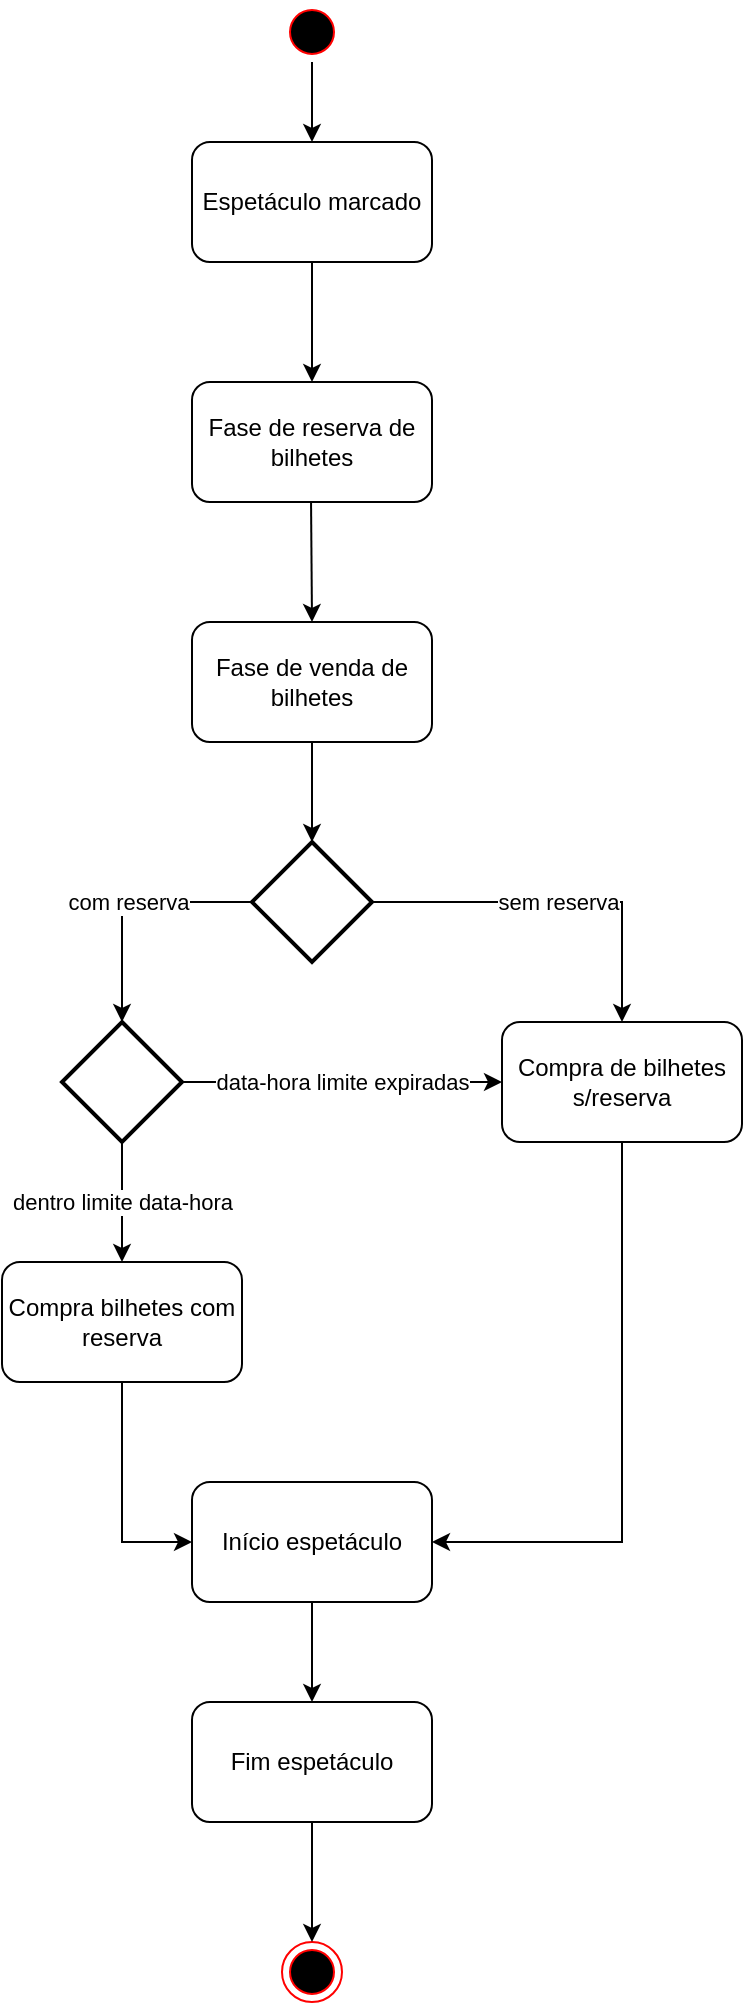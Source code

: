 <mxfile version="26.0.16">
  <diagram name="Página-1" id="WbtgjmMOUl-2joLJ4ouv">
    <mxGraphModel dx="1261" dy="801" grid="1" gridSize="10" guides="1" tooltips="1" connect="1" arrows="1" fold="1" page="1" pageScale="1" pageWidth="827" pageHeight="1169" math="0" shadow="0">
      <root>
        <mxCell id="0" />
        <mxCell id="1" parent="0" />
        <mxCell id="R7wfPo-XbXx_l8aQy3f_-1" value="" style="ellipse;html=1;shape=startState;fillColor=#000000;strokeColor=#ff0000;" vertex="1" parent="1">
          <mxGeometry x="360" y="60" width="30" height="30" as="geometry" />
        </mxCell>
        <mxCell id="R7wfPo-XbXx_l8aQy3f_-3" value="Fase de reserva de bilhetes" style="rounded=1;whiteSpace=wrap;html=1;" vertex="1" parent="1">
          <mxGeometry x="315" y="250" width="120" height="60" as="geometry" />
        </mxCell>
        <mxCell id="R7wfPo-XbXx_l8aQy3f_-4" value="" style="endArrow=classic;html=1;rounded=0;" edge="1" parent="1">
          <mxGeometry width="50" height="50" relative="1" as="geometry">
            <mxPoint x="374.52" y="310" as="sourcePoint" />
            <mxPoint x="375" y="370" as="targetPoint" />
          </mxGeometry>
        </mxCell>
        <mxCell id="R7wfPo-XbXx_l8aQy3f_-5" value="Compra de bilhetes&lt;div&gt;s/reserva&lt;/div&gt;" style="rounded=1;whiteSpace=wrap;html=1;" vertex="1" parent="1">
          <mxGeometry x="470" y="570" width="120" height="60" as="geometry" />
        </mxCell>
        <mxCell id="R7wfPo-XbXx_l8aQy3f_-6" value="com reserva" style="endArrow=classic;html=1;rounded=0;exitX=0;exitY=0.5;exitDx=0;exitDy=0;exitPerimeter=0;" edge="1" parent="1" source="R7wfPo-XbXx_l8aQy3f_-9">
          <mxGeometry width="50" height="50" relative="1" as="geometry">
            <mxPoint x="340" y="510" as="sourcePoint" />
            <mxPoint x="280" y="570" as="targetPoint" />
            <Array as="points">
              <mxPoint x="280" y="510" />
            </Array>
          </mxGeometry>
        </mxCell>
        <mxCell id="R7wfPo-XbXx_l8aQy3f_-7" value="Fase de venda de bilhetes" style="rounded=1;whiteSpace=wrap;html=1;" vertex="1" parent="1">
          <mxGeometry x="315" y="370" width="120" height="60" as="geometry" />
        </mxCell>
        <mxCell id="R7wfPo-XbXx_l8aQy3f_-9" value="" style="strokeWidth=2;html=1;shape=mxgraph.flowchart.decision;whiteSpace=wrap;" vertex="1" parent="1">
          <mxGeometry x="345" y="480" width="60" height="60" as="geometry" />
        </mxCell>
        <mxCell id="R7wfPo-XbXx_l8aQy3f_-10" value="sem reserva" style="endArrow=classic;html=1;rounded=0;exitX=1;exitY=0.5;exitDx=0;exitDy=0;exitPerimeter=0;entryX=0.5;entryY=0;entryDx=0;entryDy=0;" edge="1" parent="1" source="R7wfPo-XbXx_l8aQy3f_-9" target="R7wfPo-XbXx_l8aQy3f_-5">
          <mxGeometry width="50" height="50" relative="1" as="geometry">
            <mxPoint x="410" y="410" as="sourcePoint" />
            <mxPoint x="460" y="560" as="targetPoint" />
            <Array as="points">
              <mxPoint x="530" y="510" />
            </Array>
          </mxGeometry>
        </mxCell>
        <mxCell id="R7wfPo-XbXx_l8aQy3f_-11" value="Compra bilhetes com reserva" style="rounded=1;whiteSpace=wrap;html=1;" vertex="1" parent="1">
          <mxGeometry x="220" y="690" width="120" height="60" as="geometry" />
        </mxCell>
        <mxCell id="R7wfPo-XbXx_l8aQy3f_-12" value="Espetáculo marcado" style="rounded=1;whiteSpace=wrap;html=1;" vertex="1" parent="1">
          <mxGeometry x="315" y="130" width="120" height="60" as="geometry" />
        </mxCell>
        <mxCell id="R7wfPo-XbXx_l8aQy3f_-13" value="" style="endArrow=classic;html=1;rounded=0;exitX=0.5;exitY=1;exitDx=0;exitDy=0;entryX=0.5;entryY=0;entryDx=0;entryDy=0;" edge="1" parent="1" source="R7wfPo-XbXx_l8aQy3f_-12" target="R7wfPo-XbXx_l8aQy3f_-3">
          <mxGeometry width="50" height="50" relative="1" as="geometry">
            <mxPoint x="350" y="280" as="sourcePoint" />
            <mxPoint x="400" y="230" as="targetPoint" />
          </mxGeometry>
        </mxCell>
        <mxCell id="R7wfPo-XbXx_l8aQy3f_-14" value="" style="endArrow=classic;html=1;rounded=0;exitX=0.5;exitY=1;exitDx=0;exitDy=0;" edge="1" parent="1" source="R7wfPo-XbXx_l8aQy3f_-1" target="R7wfPo-XbXx_l8aQy3f_-12">
          <mxGeometry width="50" height="50" relative="1" as="geometry">
            <mxPoint x="350" y="280" as="sourcePoint" />
            <mxPoint x="400" y="230" as="targetPoint" />
          </mxGeometry>
        </mxCell>
        <mxCell id="R7wfPo-XbXx_l8aQy3f_-15" value="" style="endArrow=classic;html=1;rounded=0;exitX=0.5;exitY=1;exitDx=0;exitDy=0;" edge="1" parent="1" source="R7wfPo-XbXx_l8aQy3f_-7">
          <mxGeometry width="50" height="50" relative="1" as="geometry">
            <mxPoint x="330" y="600" as="sourcePoint" />
            <mxPoint x="375" y="480" as="targetPoint" />
          </mxGeometry>
        </mxCell>
        <mxCell id="R7wfPo-XbXx_l8aQy3f_-17" value="" style="strokeWidth=2;html=1;shape=mxgraph.flowchart.decision;whiteSpace=wrap;" vertex="1" parent="1">
          <mxGeometry x="250" y="570" width="60" height="60" as="geometry" />
        </mxCell>
        <mxCell id="R7wfPo-XbXx_l8aQy3f_-18" value="data-hora limite expiradas" style="endArrow=classic;html=1;rounded=0;entryX=0;entryY=0.5;entryDx=0;entryDy=0;" edge="1" parent="1" target="R7wfPo-XbXx_l8aQy3f_-5">
          <mxGeometry width="50" height="50" relative="1" as="geometry">
            <mxPoint x="310" y="600" as="sourcePoint" />
            <mxPoint x="360" y="550" as="targetPoint" />
          </mxGeometry>
        </mxCell>
        <mxCell id="R7wfPo-XbXx_l8aQy3f_-19" value="dentro limite data-hora" style="endArrow=classic;html=1;rounded=0;exitX=0.5;exitY=1;exitDx=0;exitDy=0;exitPerimeter=0;" edge="1" parent="1" source="R7wfPo-XbXx_l8aQy3f_-17" target="R7wfPo-XbXx_l8aQy3f_-11">
          <mxGeometry width="50" height="50" relative="1" as="geometry">
            <mxPoint x="210" y="540" as="sourcePoint" />
            <mxPoint x="260" y="490" as="targetPoint" />
          </mxGeometry>
        </mxCell>
        <mxCell id="R7wfPo-XbXx_l8aQy3f_-20" value="Início espetáculo" style="rounded=1;whiteSpace=wrap;html=1;" vertex="1" parent="1">
          <mxGeometry x="315" y="800" width="120" height="60" as="geometry" />
        </mxCell>
        <mxCell id="R7wfPo-XbXx_l8aQy3f_-21" value="Fim espetáculo" style="rounded=1;whiteSpace=wrap;html=1;" vertex="1" parent="1">
          <mxGeometry x="315" y="910" width="120" height="60" as="geometry" />
        </mxCell>
        <mxCell id="R7wfPo-XbXx_l8aQy3f_-22" value="" style="endArrow=classic;html=1;rounded=0;exitX=0.5;exitY=1;exitDx=0;exitDy=0;entryX=0.5;entryY=0;entryDx=0;entryDy=0;" edge="1" parent="1" source="R7wfPo-XbXx_l8aQy3f_-20" target="R7wfPo-XbXx_l8aQy3f_-21">
          <mxGeometry width="50" height="50" relative="1" as="geometry">
            <mxPoint x="230" y="950" as="sourcePoint" />
            <mxPoint x="280" y="900" as="targetPoint" />
          </mxGeometry>
        </mxCell>
        <mxCell id="R7wfPo-XbXx_l8aQy3f_-23" value="" style="endArrow=classic;html=1;rounded=0;exitX=0.5;exitY=1;exitDx=0;exitDy=0;entryX=0;entryY=0.5;entryDx=0;entryDy=0;" edge="1" parent="1" source="R7wfPo-XbXx_l8aQy3f_-11" target="R7wfPo-XbXx_l8aQy3f_-20">
          <mxGeometry width="50" height="50" relative="1" as="geometry">
            <mxPoint x="250" y="680" as="sourcePoint" />
            <mxPoint x="300" y="630" as="targetPoint" />
            <Array as="points">
              <mxPoint x="280" y="830" />
            </Array>
          </mxGeometry>
        </mxCell>
        <mxCell id="R7wfPo-XbXx_l8aQy3f_-24" value="" style="endArrow=classic;html=1;rounded=0;exitX=0.5;exitY=1;exitDx=0;exitDy=0;entryX=1;entryY=0.5;entryDx=0;entryDy=0;" edge="1" parent="1" source="R7wfPo-XbXx_l8aQy3f_-5" target="R7wfPo-XbXx_l8aQy3f_-20">
          <mxGeometry width="50" height="50" relative="1" as="geometry">
            <mxPoint x="250" y="680" as="sourcePoint" />
            <mxPoint x="300" y="630" as="targetPoint" />
            <Array as="points">
              <mxPoint x="530" y="830" />
            </Array>
          </mxGeometry>
        </mxCell>
        <mxCell id="R7wfPo-XbXx_l8aQy3f_-25" value="" style="ellipse;html=1;shape=endState;fillColor=#000000;strokeColor=#ff0000;" vertex="1" parent="1">
          <mxGeometry x="360" y="1030" width="30" height="30" as="geometry" />
        </mxCell>
        <mxCell id="R7wfPo-XbXx_l8aQy3f_-26" value="" style="endArrow=classic;html=1;rounded=0;exitX=0.5;exitY=1;exitDx=0;exitDy=0;entryX=0.5;entryY=0;entryDx=0;entryDy=0;" edge="1" parent="1" source="R7wfPo-XbXx_l8aQy3f_-21" target="R7wfPo-XbXx_l8aQy3f_-25">
          <mxGeometry width="50" height="50" relative="1" as="geometry">
            <mxPoint x="250" y="1000" as="sourcePoint" />
            <mxPoint x="300" y="950" as="targetPoint" />
          </mxGeometry>
        </mxCell>
      </root>
    </mxGraphModel>
  </diagram>
</mxfile>
